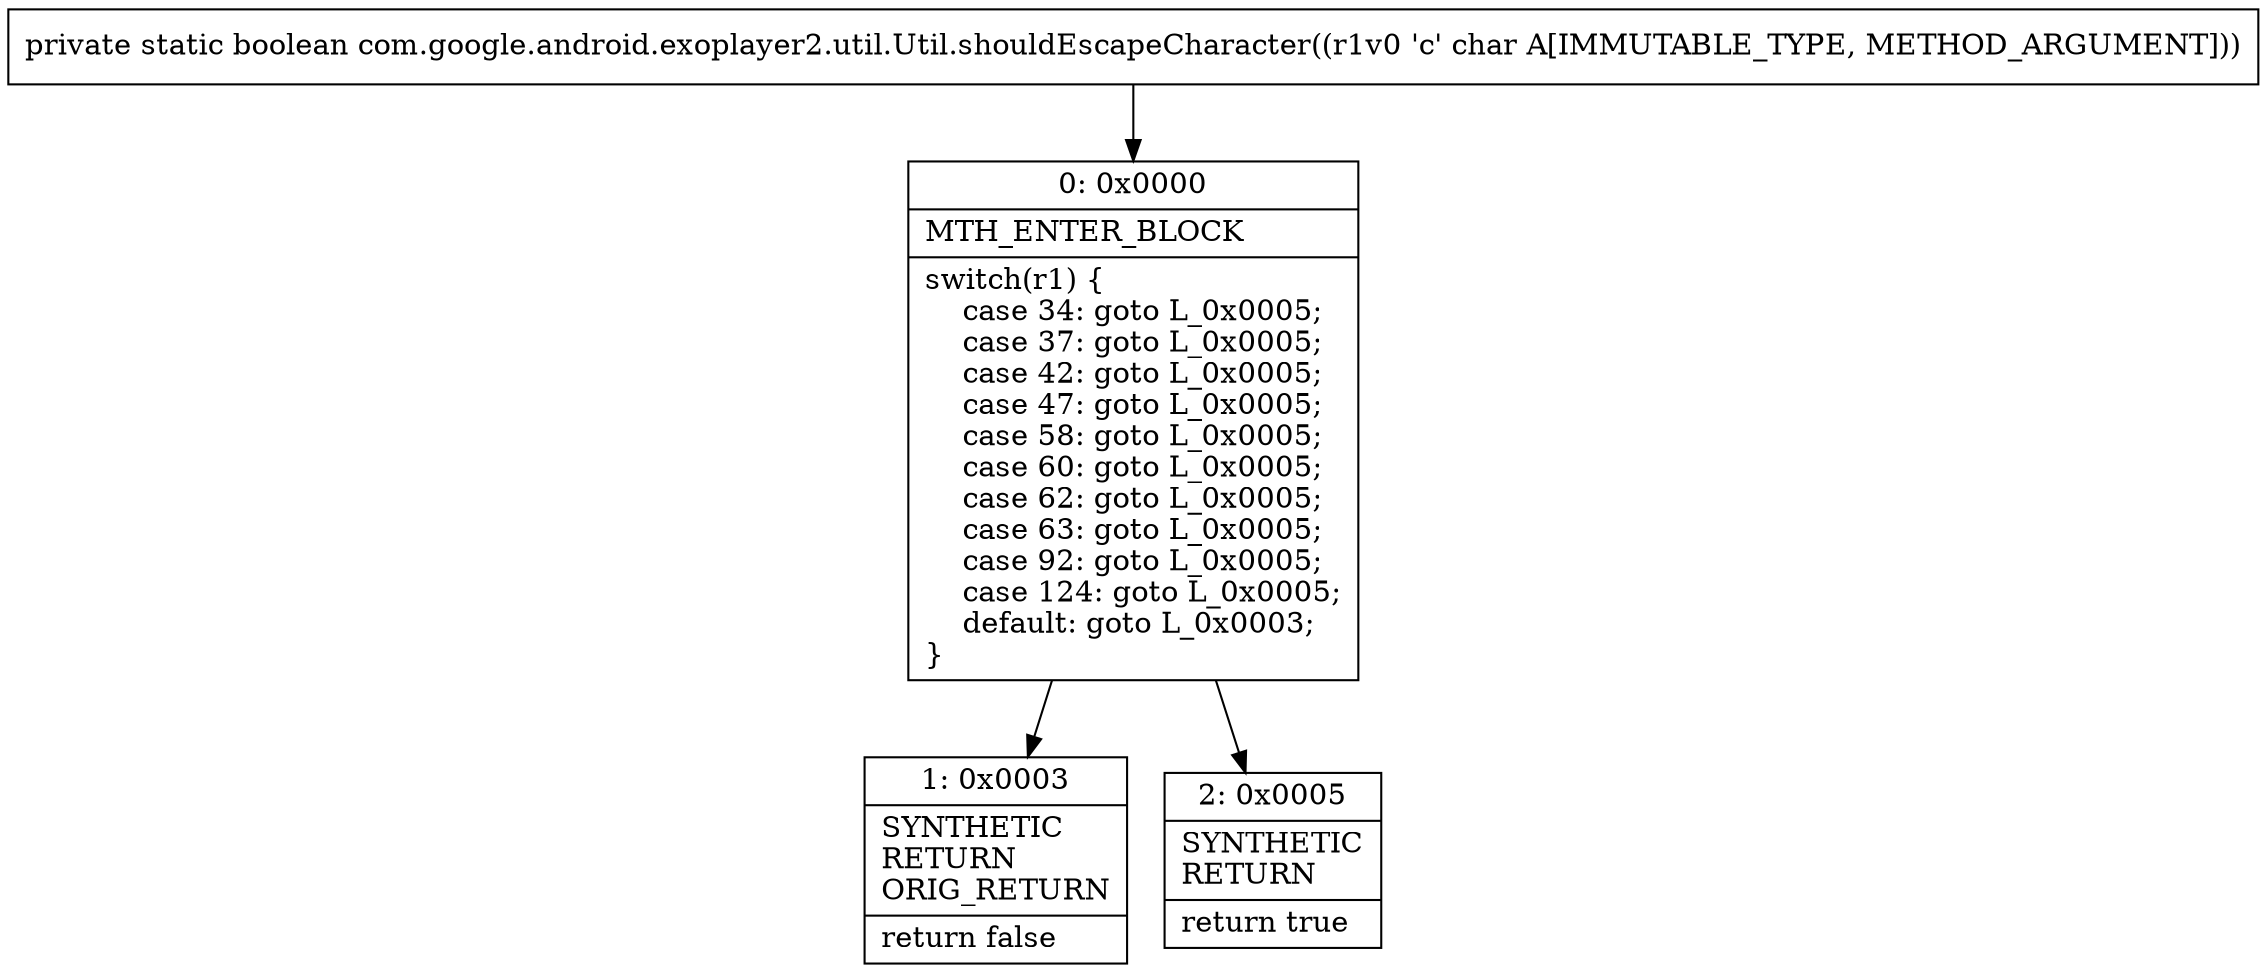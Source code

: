 digraph "CFG forcom.google.android.exoplayer2.util.Util.shouldEscapeCharacter(C)Z" {
Node_0 [shape=record,label="{0\:\ 0x0000|MTH_ENTER_BLOCK\l|switch(r1) \{\l    case 34: goto L_0x0005;\l    case 37: goto L_0x0005;\l    case 42: goto L_0x0005;\l    case 47: goto L_0x0005;\l    case 58: goto L_0x0005;\l    case 60: goto L_0x0005;\l    case 62: goto L_0x0005;\l    case 63: goto L_0x0005;\l    case 92: goto L_0x0005;\l    case 124: goto L_0x0005;\l    default: goto L_0x0003;\l\}\l}"];
Node_1 [shape=record,label="{1\:\ 0x0003|SYNTHETIC\lRETURN\lORIG_RETURN\l|return false\l}"];
Node_2 [shape=record,label="{2\:\ 0x0005|SYNTHETIC\lRETURN\l|return true\l}"];
MethodNode[shape=record,label="{private static boolean com.google.android.exoplayer2.util.Util.shouldEscapeCharacter((r1v0 'c' char A[IMMUTABLE_TYPE, METHOD_ARGUMENT])) }"];
MethodNode -> Node_0;
Node_0 -> Node_1;
Node_0 -> Node_2;
}

